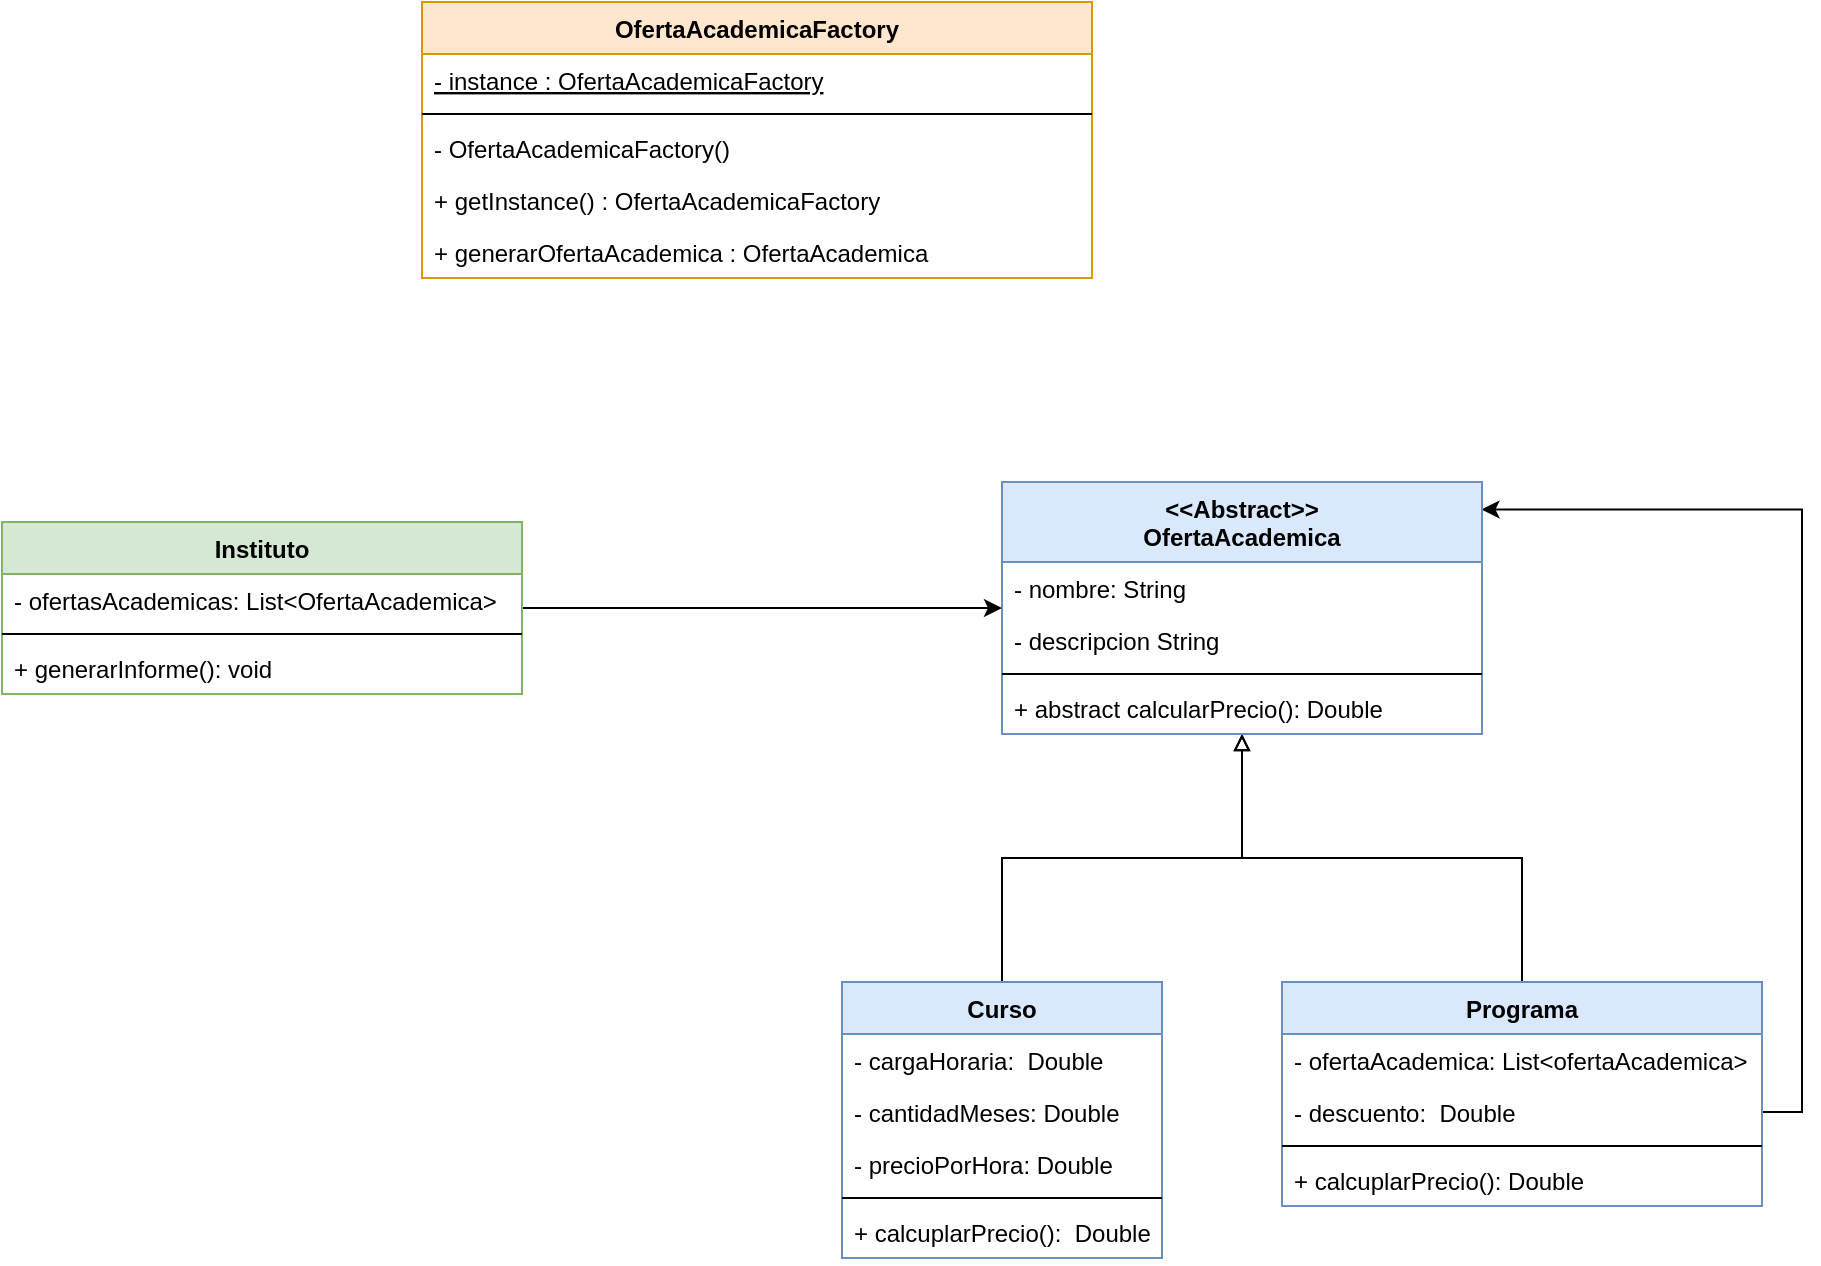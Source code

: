 <mxfile version="17.4.6" type="device"><diagram id="Z-7lrSzptbfIfhCCUrWD" name="Page-1"><mxGraphModel dx="1508" dy="1319" grid="1" gridSize="10" guides="1" tooltips="1" connect="1" arrows="1" fold="1" page="1" pageScale="1" pageWidth="583" pageHeight="827" math="0" shadow="0"><root><mxCell id="0"/><mxCell id="1" parent="0"/><mxCell id="XQaAqrEE8-qgr66-Bh_6-40" style="edgeStyle=orthogonalEdgeStyle;rounded=0;orthogonalLoop=1;jettySize=auto;html=1;startArrow=none;startFill=0;endArrow=block;endFill=0;" parent="1" source="XQaAqrEE8-qgr66-Bh_6-5" target="XQaAqrEE8-qgr66-Bh_6-36" edge="1"><mxGeometry relative="1" as="geometry"/></mxCell><mxCell id="XQaAqrEE8-qgr66-Bh_6-5" value="Curso" style="swimlane;fontStyle=1;align=center;verticalAlign=top;childLayout=stackLayout;horizontal=1;startSize=26;horizontalStack=0;resizeParent=1;resizeParentMax=0;resizeLast=0;collapsible=1;marginBottom=0;fillColor=#dae8fc;strokeColor=#6c8ebf;" parent="1" vertex="1"><mxGeometry x="250" y="230" width="160" height="138" as="geometry"/></mxCell><mxCell id="XQaAqrEE8-qgr66-Bh_6-24" value="- cargaHoraria:  Double" style="text;strokeColor=none;fillColor=none;align=left;verticalAlign=top;spacingLeft=4;spacingRight=4;overflow=hidden;rotatable=0;points=[[0,0.5],[1,0.5]];portConstraint=eastwest;" parent="XQaAqrEE8-qgr66-Bh_6-5" vertex="1"><mxGeometry y="26" width="160" height="26" as="geometry"/></mxCell><mxCell id="XQaAqrEE8-qgr66-Bh_6-25" value="- cantidadMeses: Double" style="text;strokeColor=none;fillColor=none;align=left;verticalAlign=top;spacingLeft=4;spacingRight=4;overflow=hidden;rotatable=0;points=[[0,0.5],[1,0.5]];portConstraint=eastwest;" parent="XQaAqrEE8-qgr66-Bh_6-5" vertex="1"><mxGeometry y="52" width="160" height="26" as="geometry"/></mxCell><mxCell id="XQaAqrEE8-qgr66-Bh_6-6" value="- precioPorHora: Double" style="text;strokeColor=none;fillColor=none;align=left;verticalAlign=top;spacingLeft=4;spacingRight=4;overflow=hidden;rotatable=0;points=[[0,0.5],[1,0.5]];portConstraint=eastwest;" parent="XQaAqrEE8-qgr66-Bh_6-5" vertex="1"><mxGeometry y="78" width="160" height="26" as="geometry"/></mxCell><mxCell id="XQaAqrEE8-qgr66-Bh_6-7" value="" style="line;strokeWidth=1;fillColor=none;align=left;verticalAlign=middle;spacingTop=-1;spacingLeft=3;spacingRight=3;rotatable=0;labelPosition=right;points=[];portConstraint=eastwest;" parent="XQaAqrEE8-qgr66-Bh_6-5" vertex="1"><mxGeometry y="104" width="160" height="8" as="geometry"/></mxCell><mxCell id="XQaAqrEE8-qgr66-Bh_6-8" value="+ calcuplarPrecio():  Double" style="text;strokeColor=none;fillColor=none;align=left;verticalAlign=top;spacingLeft=4;spacingRight=4;overflow=hidden;rotatable=0;points=[[0,0.5],[1,0.5]];portConstraint=eastwest;" parent="XQaAqrEE8-qgr66-Bh_6-5" vertex="1"><mxGeometry y="112" width="160" height="26" as="geometry"/></mxCell><mxCell id="XQaAqrEE8-qgr66-Bh_6-41" style="edgeStyle=orthogonalEdgeStyle;rounded=0;orthogonalLoop=1;jettySize=auto;html=1;startArrow=none;startFill=0;endArrow=block;endFill=0;" parent="1" source="XQaAqrEE8-qgr66-Bh_6-9" target="XQaAqrEE8-qgr66-Bh_6-36" edge="1"><mxGeometry relative="1" as="geometry"/></mxCell><mxCell id="XQaAqrEE8-qgr66-Bh_6-42" style="edgeStyle=orthogonalEdgeStyle;rounded=0;orthogonalLoop=1;jettySize=auto;html=1;entryX=0.999;entryY=0.109;entryDx=0;entryDy=0;entryPerimeter=0;startArrow=none;startFill=0;endArrow=classic;endFill=1;exitX=1;exitY=0.5;exitDx=0;exitDy=0;" parent="1" source="XQaAqrEE8-qgr66-Bh_6-28" target="XQaAqrEE8-qgr66-Bh_6-36" edge="1"><mxGeometry relative="1" as="geometry"/></mxCell><mxCell id="XQaAqrEE8-qgr66-Bh_6-9" value="Programa" style="swimlane;fontStyle=1;align=center;verticalAlign=top;childLayout=stackLayout;horizontal=1;startSize=26;horizontalStack=0;resizeParent=1;resizeParentMax=0;resizeLast=0;collapsible=1;marginBottom=0;fillColor=#dae8fc;strokeColor=#6c8ebf;" parent="1" vertex="1"><mxGeometry x="470" y="230" width="240" height="112" as="geometry"/></mxCell><mxCell id="XQaAqrEE8-qgr66-Bh_6-18" value="- ofertaAcademica: List&lt;ofertaAcademica&gt;" style="text;strokeColor=none;fillColor=none;align=left;verticalAlign=top;spacingLeft=4;spacingRight=4;overflow=hidden;rotatable=0;points=[[0,0.5],[1,0.5]];portConstraint=eastwest;" parent="XQaAqrEE8-qgr66-Bh_6-9" vertex="1"><mxGeometry y="26" width="240" height="26" as="geometry"/></mxCell><mxCell id="XQaAqrEE8-qgr66-Bh_6-28" value="- descuento:  Double" style="text;strokeColor=none;fillColor=none;align=left;verticalAlign=top;spacingLeft=4;spacingRight=4;overflow=hidden;rotatable=0;points=[[0,0.5],[1,0.5]];portConstraint=eastwest;" parent="XQaAqrEE8-qgr66-Bh_6-9" vertex="1"><mxGeometry y="52" width="240" height="26" as="geometry"/></mxCell><mxCell id="XQaAqrEE8-qgr66-Bh_6-11" value="" style="line;strokeWidth=1;fillColor=none;align=left;verticalAlign=middle;spacingTop=-1;spacingLeft=3;spacingRight=3;rotatable=0;labelPosition=right;points=[];portConstraint=eastwest;" parent="XQaAqrEE8-qgr66-Bh_6-9" vertex="1"><mxGeometry y="78" width="240" height="8" as="geometry"/></mxCell><mxCell id="XQaAqrEE8-qgr66-Bh_6-12" value="+ calcuplarPrecio(): Double" style="text;strokeColor=none;fillColor=none;align=left;verticalAlign=top;spacingLeft=4;spacingRight=4;overflow=hidden;rotatable=0;points=[[0,0.5],[1,0.5]];portConstraint=eastwest;" parent="XQaAqrEE8-qgr66-Bh_6-9" vertex="1"><mxGeometry y="86" width="240" height="26" as="geometry"/></mxCell><mxCell id="XQaAqrEE8-qgr66-Bh_6-36" value="&lt;&lt;Abstract&gt;&gt;&#10;OfertaAcademica" style="swimlane;fontStyle=1;align=center;verticalAlign=top;childLayout=stackLayout;horizontal=1;startSize=40;horizontalStack=0;resizeParent=1;resizeParentMax=0;resizeLast=0;collapsible=1;marginBottom=0;fillColor=#dae8fc;strokeColor=#6c8ebf;" parent="1" vertex="1"><mxGeometry x="330" y="-20" width="240" height="126" as="geometry"/></mxCell><mxCell id="XQaAqrEE8-qgr66-Bh_6-10" value="- nombre: String" style="text;strokeColor=none;fillColor=none;align=left;verticalAlign=top;spacingLeft=4;spacingRight=4;overflow=hidden;rotatable=0;points=[[0,0.5],[1,0.5]];portConstraint=eastwest;" parent="XQaAqrEE8-qgr66-Bh_6-36" vertex="1"><mxGeometry y="40" width="240" height="26" as="geometry"/></mxCell><mxCell id="XQaAqrEE8-qgr66-Bh_6-26" value="- descripcion String" style="text;strokeColor=none;fillColor=none;align=left;verticalAlign=top;spacingLeft=4;spacingRight=4;overflow=hidden;rotatable=0;points=[[0,0.5],[1,0.5]];portConstraint=eastwest;" parent="XQaAqrEE8-qgr66-Bh_6-36" vertex="1"><mxGeometry y="66" width="240" height="26" as="geometry"/></mxCell><mxCell id="XQaAqrEE8-qgr66-Bh_6-38" value="" style="line;strokeWidth=1;fillColor=none;align=left;verticalAlign=middle;spacingTop=-1;spacingLeft=3;spacingRight=3;rotatable=0;labelPosition=right;points=[];portConstraint=eastwest;" parent="XQaAqrEE8-qgr66-Bh_6-36" vertex="1"><mxGeometry y="92" width="240" height="8" as="geometry"/></mxCell><mxCell id="XQaAqrEE8-qgr66-Bh_6-39" value="+ abstract calcularPrecio(): Double" style="text;strokeColor=none;fillColor=none;align=left;verticalAlign=top;spacingLeft=4;spacingRight=4;overflow=hidden;rotatable=0;points=[[0,0.5],[1,0.5]];portConstraint=eastwest;labelBackgroundColor=none;fontColor=default;" parent="XQaAqrEE8-qgr66-Bh_6-36" vertex="1"><mxGeometry y="100" width="240" height="26" as="geometry"/></mxCell><mxCell id="XQaAqrEE8-qgr66-Bh_6-47" style="edgeStyle=orthogonalEdgeStyle;rounded=0;orthogonalLoop=1;jettySize=auto;html=1;startArrow=none;startFill=0;endArrow=classic;endFill=1;" parent="1" source="XQaAqrEE8-qgr66-Bh_6-43" target="XQaAqrEE8-qgr66-Bh_6-36" edge="1"><mxGeometry relative="1" as="geometry"/></mxCell><mxCell id="XQaAqrEE8-qgr66-Bh_6-43" value="Instituto" style="swimlane;fontStyle=1;align=center;verticalAlign=top;childLayout=stackLayout;horizontal=1;startSize=26;horizontalStack=0;resizeParent=1;resizeParentMax=0;resizeLast=0;collapsible=1;marginBottom=0;fillColor=#d5e8d4;strokeColor=#82b366;" parent="1" vertex="1"><mxGeometry x="-170" width="260" height="86" as="geometry"/></mxCell><mxCell id="XQaAqrEE8-qgr66-Bh_6-44" value="- ofertasAcademicas: List&lt;OfertaAcademica&gt;" style="text;strokeColor=none;fillColor=none;align=left;verticalAlign=top;spacingLeft=4;spacingRight=4;overflow=hidden;rotatable=0;points=[[0,0.5],[1,0.5]];portConstraint=eastwest;" parent="XQaAqrEE8-qgr66-Bh_6-43" vertex="1"><mxGeometry y="26" width="260" height="26" as="geometry"/></mxCell><mxCell id="XQaAqrEE8-qgr66-Bh_6-45" value="" style="line;strokeWidth=1;fillColor=none;align=left;verticalAlign=middle;spacingTop=-1;spacingLeft=3;spacingRight=3;rotatable=0;labelPosition=right;points=[];portConstraint=eastwest;" parent="XQaAqrEE8-qgr66-Bh_6-43" vertex="1"><mxGeometry y="52" width="260" height="8" as="geometry"/></mxCell><mxCell id="XQaAqrEE8-qgr66-Bh_6-46" value="+ generarInforme(): void" style="text;strokeColor=none;fillColor=none;align=left;verticalAlign=top;spacingLeft=4;spacingRight=4;overflow=hidden;rotatable=0;points=[[0,0.5],[1,0.5]];portConstraint=eastwest;" parent="XQaAqrEE8-qgr66-Bh_6-43" vertex="1"><mxGeometry y="60" width="260" height="26" as="geometry"/></mxCell><mxCell id="XQaAqrEE8-qgr66-Bh_6-48" value="OfertaAcademicaFactory" style="swimlane;fontStyle=1;align=center;verticalAlign=top;childLayout=stackLayout;horizontal=1;startSize=26;horizontalStack=0;resizeParent=1;resizeParentMax=0;resizeLast=0;collapsible=1;marginBottom=0;fillColor=#ffe6cc;strokeColor=#d79b00;" parent="1" vertex="1"><mxGeometry x="40" y="-260" width="335" height="138" as="geometry"/></mxCell><mxCell id="XQaAqrEE8-qgr66-Bh_6-49" value="- instance : OfertaAcademicaFactory" style="text;strokeColor=none;fillColor=none;align=left;verticalAlign=top;spacingLeft=4;spacingRight=4;overflow=hidden;rotatable=0;points=[[0,0.5],[1,0.5]];portConstraint=eastwest;fontStyle=4" parent="XQaAqrEE8-qgr66-Bh_6-48" vertex="1"><mxGeometry y="26" width="335" height="26" as="geometry"/></mxCell><mxCell id="XQaAqrEE8-qgr66-Bh_6-50" value="" style="line;strokeWidth=1;fillColor=none;align=left;verticalAlign=middle;spacingTop=-1;spacingLeft=3;spacingRight=3;rotatable=0;labelPosition=right;points=[];portConstraint=eastwest;" parent="XQaAqrEE8-qgr66-Bh_6-48" vertex="1"><mxGeometry y="52" width="335" height="8" as="geometry"/></mxCell><mxCell id="XQaAqrEE8-qgr66-Bh_6-51" value="- OfertaAcademicaFactory()" style="text;strokeColor=none;fillColor=none;align=left;verticalAlign=top;spacingLeft=4;spacingRight=4;overflow=hidden;rotatable=0;points=[[0,0.5],[1,0.5]];portConstraint=eastwest;" parent="XQaAqrEE8-qgr66-Bh_6-48" vertex="1"><mxGeometry y="60" width="335" height="26" as="geometry"/></mxCell><mxCell id="XQaAqrEE8-qgr66-Bh_6-53" value="+ getInstance() : OfertaAcademicaFactory" style="text;strokeColor=none;fillColor=none;align=left;verticalAlign=top;spacingLeft=4;spacingRight=4;overflow=hidden;rotatable=0;points=[[0,0.5],[1,0.5]];portConstraint=eastwest;" parent="XQaAqrEE8-qgr66-Bh_6-48" vertex="1"><mxGeometry y="86" width="335" height="26" as="geometry"/></mxCell><mxCell id="XQaAqrEE8-qgr66-Bh_6-52" value="+ generarOfertaAcademica : OfertaAcademica" style="text;strokeColor=none;fillColor=none;align=left;verticalAlign=top;spacingLeft=4;spacingRight=4;overflow=hidden;rotatable=0;points=[[0,0.5],[1,0.5]];portConstraint=eastwest;" parent="XQaAqrEE8-qgr66-Bh_6-48" vertex="1"><mxGeometry y="112" width="335" height="26" as="geometry"/></mxCell></root></mxGraphModel></diagram></mxfile>